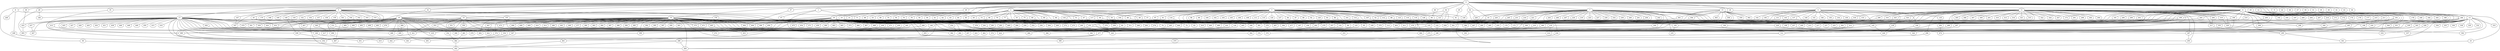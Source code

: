 
graph graphname {
    0 -- 1
0 -- 2
0 -- 3
0 -- 4
0 -- 5
0 -- 6
0 -- 7
0 -- 8
0 -- 9
0 -- 10
0 -- 11
0 -- 12
0 -- 13
0 -- 14
0 -- 15
0 -- 16
0 -- 17
0 -- 18
0 -- 19
0 -- 20
0 -- 21
0 -- 22
0 -- 23
0 -- 24
0 -- 25
0 -- 26
0 -- 27
0 -- 28
0 -- 29
0 -- 30
0 -- 31
0 -- 32
0 -- 33
0 -- 34
0 -- 35
0 -- 36
0 -- 37
0 -- 38
0 -- 39
0 -- 40
0 -- 41
0 -- 42
0 -- 43
0 -- 44
0 -- 45
0 -- 46
1 -- 47
1 -- 293
1 -- 21
2 -- 48
2 -- 49
2 -- 50
2 -- 51
2 -- 52
2 -- 53
2 -- 54
2 -- 55
2 -- 56
2 -- 57
2 -- 58
2 -- 59
2 -- 60
2 -- 61
2 -- 62
2 -- 63
2 -- 64
2 -- 65
2 -- 66
2 -- 67
2 -- 68
2 -- 69
2 -- 70
2 -- 71
2 -- 72
2 -- 73
2 -- 74
2 -- 75
2 -- 76
2 -- 77
2 -- 78
2 -- 79
2 -- 80
2 -- 81
2 -- 82
2 -- 83
3 -- 128
3 -- 129
3 -- 84
3 -- 85
3 -- 86
3 -- 87
3 -- 88
3 -- 89
3 -- 90
3 -- 91
3 -- 92
3 -- 93
3 -- 94
3 -- 95
3 -- 96
3 -- 97
3 -- 98
3 -- 99
3 -- 100
3 -- 101
3 -- 102
3 -- 103
3 -- 104
3 -- 105
3 -- 106
3 -- 107
3 -- 108
3 -- 109
3 -- 110
3 -- 111
3 -- 112
3 -- 113
3 -- 114
3 -- 115
3 -- 116
3 -- 117
3 -- 118
3 -- 119
3 -- 120
3 -- 121
3 -- 122
3 -- 123
3 -- 124
3 -- 125
3 -- 126
3 -- 127
4 -- 130
4 -- 131
4 -- 132
4 -- 133
4 -- 134
4 -- 135
4 -- 136
4 -- 137
4 -- 138
4 -- 139
4 -- 140
4 -- 141
4 -- 142
4 -- 143
4 -- 144
4 -- 145
4 -- 146
5 -- 147
5 -- 148
5 -- 149
5 -- 150
5 -- 151
5 -- 152
5 -- 153
5 -- 154
5 -- 155
5 -- 156
5 -- 157
5 -- 158
5 -- 159
5 -- 160
5 -- 161
5 -- 162
5 -- 163
5 -- 164
5 -- 165
5 -- 166
5 -- 167
5 -- 168
5 -- 169
5 -- 170
5 -- 262
6 -- 171
6 -- 172
6 -- 173
6 -- 174
6 -- 175
6 -- 176
6 -- 177
6 -- 178
6 -- 179
6 -- 180
6 -- 181
6 -- 182
6 -- 183
6 -- 184
6 -- 185
6 -- 186
6 -- 187
6 -- 188
6 -- 189
6 -- 190
6 -- 191
6 -- 192
6 -- 193
6 -- 194
6 -- 195
6 -- 196
6 -- 197
6 -- 198
6 -- 199
6 -- 200
6 -- 201
6 -- 202
6 -- 203
6 -- 204
6 -- 205
6 -- 206
6 -- 207
6 -- 208
6 -- 209
6 -- 210
6 -- 211
6 -- 212
6 -- 213
6 -- 214
6 -- 215
6 -- 434
7 -- 216
7 -- 217
7 -- 218
7 -- 219
7 -- 220
7 -- 221
7 -- 222
7 -- 223
7 -- 224
7 -- 225
7 -- 226
7 -- 227
7 -- 228
7 -- 229
7 -- 230
7 -- 231
7 -- 232
7 -- 233
7 -- 234
7 -- 235
7 -- 236
7 -- 237
7 -- 238
7 -- 239
7 -- 240
7 -- 241
7 -- 242
7 -- 243
7 -- 244
7 -- 245
7 -- 246
7 -- 247
8 -- 248
8 -- 249
8 -- 71
10 -- 256
10 -- 258
10 -- 259
10 -- 260
10 -- 261
10 -- 262
10 -- 257
10 -- 264
10 -- 265
10 -- 266
10 -- 267
10 -- 268
10 -- 269
10 -- 270
10 -- 271
10 -- 272
10 -- 273
10 -- 274
10 -- 275
10 -- 276
10 -- 277
10 -- 278
10 -- 279
10 -- 280
10 -- 281
10 -- 282
10 -- 283
10 -- 284
10 -- 285
10 -- 286
10 -- 263
10 -- 250
10 -- 251
10 -- 252
10 -- 253
10 -- 254
10 -- 255
10 -- 439
10 -- 420
11 -- 287
11 -- 288
11 -- 289
11 -- 290
11 -- 291
11 -- 292
11 -- 293
11 -- 294
11 -- 295
11 -- 296
11 -- 297
11 -- 298
11 -- 299
11 -- 300
11 -- 301
11 -- 302
11 -- 303
11 -- 304
11 -- 305
11 -- 306
11 -- 307
11 -- 308
11 -- 309
11 -- 310
11 -- 311
11 -- 312
11 -- 313
11 -- 314
11 -- 315
11 -- 316
11 -- 317
11 -- 318
11 -- 319
11 -- 320
11 -- 321
11 -- 322
11 -- 323
11 -- 324
11 -- 325
11 -- 326
11 -- 327
11 -- 190
12 -- 186
12 -- 145
13 -- 328
13 -- 329
13 -- 330
13 -- 331
13 -- 332
13 -- 333
13 -- 334
13 -- 335
13 -- 336
13 -- 337
13 -- 338
13 -- 339
13 -- 340
13 -- 341
13 -- 342
13 -- 343
13 -- 344
13 -- 424
14 -- 352
14 -- 354
14 -- 353
14 -- 345
14 -- 346
14 -- 347
14 -- 348
14 -- 349
14 -- 350
14 -- 351
14 -- 421
14 -- 187
15 -- 355
15 -- 356
15 -- 357
15 -- 358
15 -- 359
15 -- 360
15 -- 361
15 -- 362
15 -- 363
15 -- 364
15 -- 143
16 -- 384
16 -- 386
16 -- 387
16 -- 388
16 -- 389
16 -- 390
16 -- 385
16 -- 392
16 -- 393
16 -- 394
16 -- 395
16 -- 396
16 -- 397
16 -- 398
16 -- 399
16 -- 400
16 -- 401
16 -- 402
16 -- 403
16 -- 404
16 -- 405
16 -- 406
16 -- 407
16 -- 408
16 -- 409
16 -- 410
16 -- 411
16 -- 412
16 -- 391
16 -- 365
16 -- 366
16 -- 367
16 -- 368
16 -- 369
16 -- 370
16 -- 371
16 -- 372
16 -- 373
16 -- 374
16 -- 375
16 -- 376
16 -- 377
16 -- 378
16 -- 379
16 -- 380
16 -- 381
16 -- 382
16 -- 383
17 -- 413
17 -- 414
17 -- 415
17 -- 416
17 -- 417
17 -- 418
17 -- 419
17 -- 420
17 -- 421
17 -- 422
17 -- 423
17 -- 424
17 -- 425
17 -- 426
17 -- 427
17 -- 428
17 -- 429
17 -- 430
17 -- 431
17 -- 432
17 -- 433
17 -- 434
17 -- 435
17 -- 436
17 -- 437
17 -- 438
17 -- 439
17 -- 440
17 -- 441
17 -- 442
17 -- 443
17 -- 444
17 -- 445
17 -- 446
17 -- 447
17 -- 448
17 -- 449
17 -- 450
17 -- 451
17 -- 452
17 -- 375
17 -- 488
17 -- 391
17 -- 479
18 -- 453
18 -- 454
18 -- 455
18 -- 456
18 -- 457
18 -- 458
18 -- 459
18 -- 460
18 -- 461
18 -- 462
18 -- 463
18 -- 464
18 -- 465
18 -- 466
18 -- 467
18 -- 468
18 -- 469
18 -- 470
18 -- 471
18 -- 472
18 -- 473
18 -- 474
18 -- 475
19 -- 476
19 -- 477
19 -- 478
19 -- 479
19 -- 480
19 -- 481
19 -- 482
19 -- 483
19 -- 484
19 -- 485
19 -- 486
19 -- 487
19 -- 488
19 -- 489
19 -- 490
19 -- 491
19 -- 492
19 -- 493
19 -- 494
19 -- 495
19 -- 496
19 -- 497
19 -- 498
19 -- 499
19 -- 340
19 -- 251
19 -- 473
20 -- 85
20 -- 396
21 -- 357
21 -- 82
21 -- 371
23 -- 400
24 -- 173
24 -- 33
25 -- 257
28 -- 493
28 -- 166
29 -- 81
32 -- 435
33 -- 444
34 -- 52
34 -- 489
34 -- 403
34 -- 121
35 -- 480
36 -- 492
37 -- 402
38 -- 433
42 -- 126
42 -- 300
42 -- 201
42 -- 228
45 -- 222
45 -- 432
46 -- 94
48 -- 109
49 -- 301
51 -- 83
51 -- 132
51 -- 72
52 -- 175
54 -- 95
55 -- 268
57 -- 145
58 -- 90
60 -- 444
66 -- 348
66 -- 274
67 -- 489
69 -- 263
69 -- 74
71 -- 195
73 -- 373
73 -- 179
75 -- 268
77 -- 258
77 -- 311
79 -- 270
81 -- 218
82 -- 346
82 -- 417
86 -- 113
86 -- 379
88 -- 184
88 -- 464
91 -- 148
96 -- 469
96 -- 345
101 -- 403
104 -- 132
107 -- 400
107 -- 289
110 -- 198
110 -- 360
112 -- 175
114 -- 378
116 -- 381
116 -- 278
117 -- 404
117 -- 222
118 -- 265
119 -- 330
119 -- 209
119 -- 443
121 -- 375
122 -- 189
123 -- 175
124 -- 480
125 -- 277
128 -- 213
128 -- 196
131 -- 155
132 -- 488
133 -- 237
135 -- 292
137 -- 212
137 -- 445
138 -- 251
139 -- 226
142 -- 432
143 -- 229
143 -- 257
144 -- 226
145 -- 226
145 -- 312
147 -- 167
148 -- 455
149 -- 407
149 -- 436
151 -- 364
153 -- 400
153 -- 432
153 -- 311
155 -- 253
155 -- 189
156 -- 404
160 -- 286
164 -- 349
164 -- 280
165 -- 194
165 -- 471
165 -- 312
165 -- 494
170 -- 238
181 -- 262
185 -- 474
186 -- 196
186 -- 477
186 -- 422
186 -- 344
189 -- 470
190 -- 346
190 -- 225
191 -- 298
191 -- 295
195 -- 235
199 -- 217
199 -- 297
199 -- 378
202 -- 255
203 -- 370
205 -- 237
206 -- 267
208 -- 285
210 -- 288
211 -- 287
211 -- 355
212 -- 275
212 -- 421
215 -- 308
216 -- 435
218 -- 366
218 -- 414
220 -- 416
221 -- 300
222 -- 354
224 -- 279
229 -- 295
231 -- 262
233 -- 457
234 -- 452
236 -- 348
238 -- 436
242 -- 244
244 -- 464
245 -- 394
248 -- 452
251 -- 457
251 -- 287
254 -- 282
257 -- 326
259 -- 478
260 -- 443
261 -- 424
262 -- 462
265 -- 277
266 -- 372
271 -- 435
277 -- 441
277 -- 286
278 -- 370
286 -- 492
286 -- 400
287 -- 293
288 -- 484
290 -- 497
292 -- 474
294 -- 317
295 -- 341
296 -- 482
297 -- 376
300 -- 347
302 -- 494
311 -- 382
312 -- 389
315 -- 386
316 -- 379
317 -- 337
318 -- 396
319 -- 320
320 -- 342
323 -- 458
325 -- 411
328 -- 434
331 -- 423
339 -- 393
343 -- 414
345 -- 494
347 -- 442
348 -- 364
349 -- 496
352 -- 482
353 -- 368
354 -- 419
356 -- 443
360 -- 374
361 -- 440
367 -- 422
372 -- 451
375 -- 472
386 -- 393
396 -- 398
398 -- 491
405 -- 453
413 -- 480
421 -- 452
426 -- 457
433 -- 493
436 -- 487
437 -- 447
456 -- 481
461 -- 492
481 -- 482
482 -- 492
486 -- 499

}
